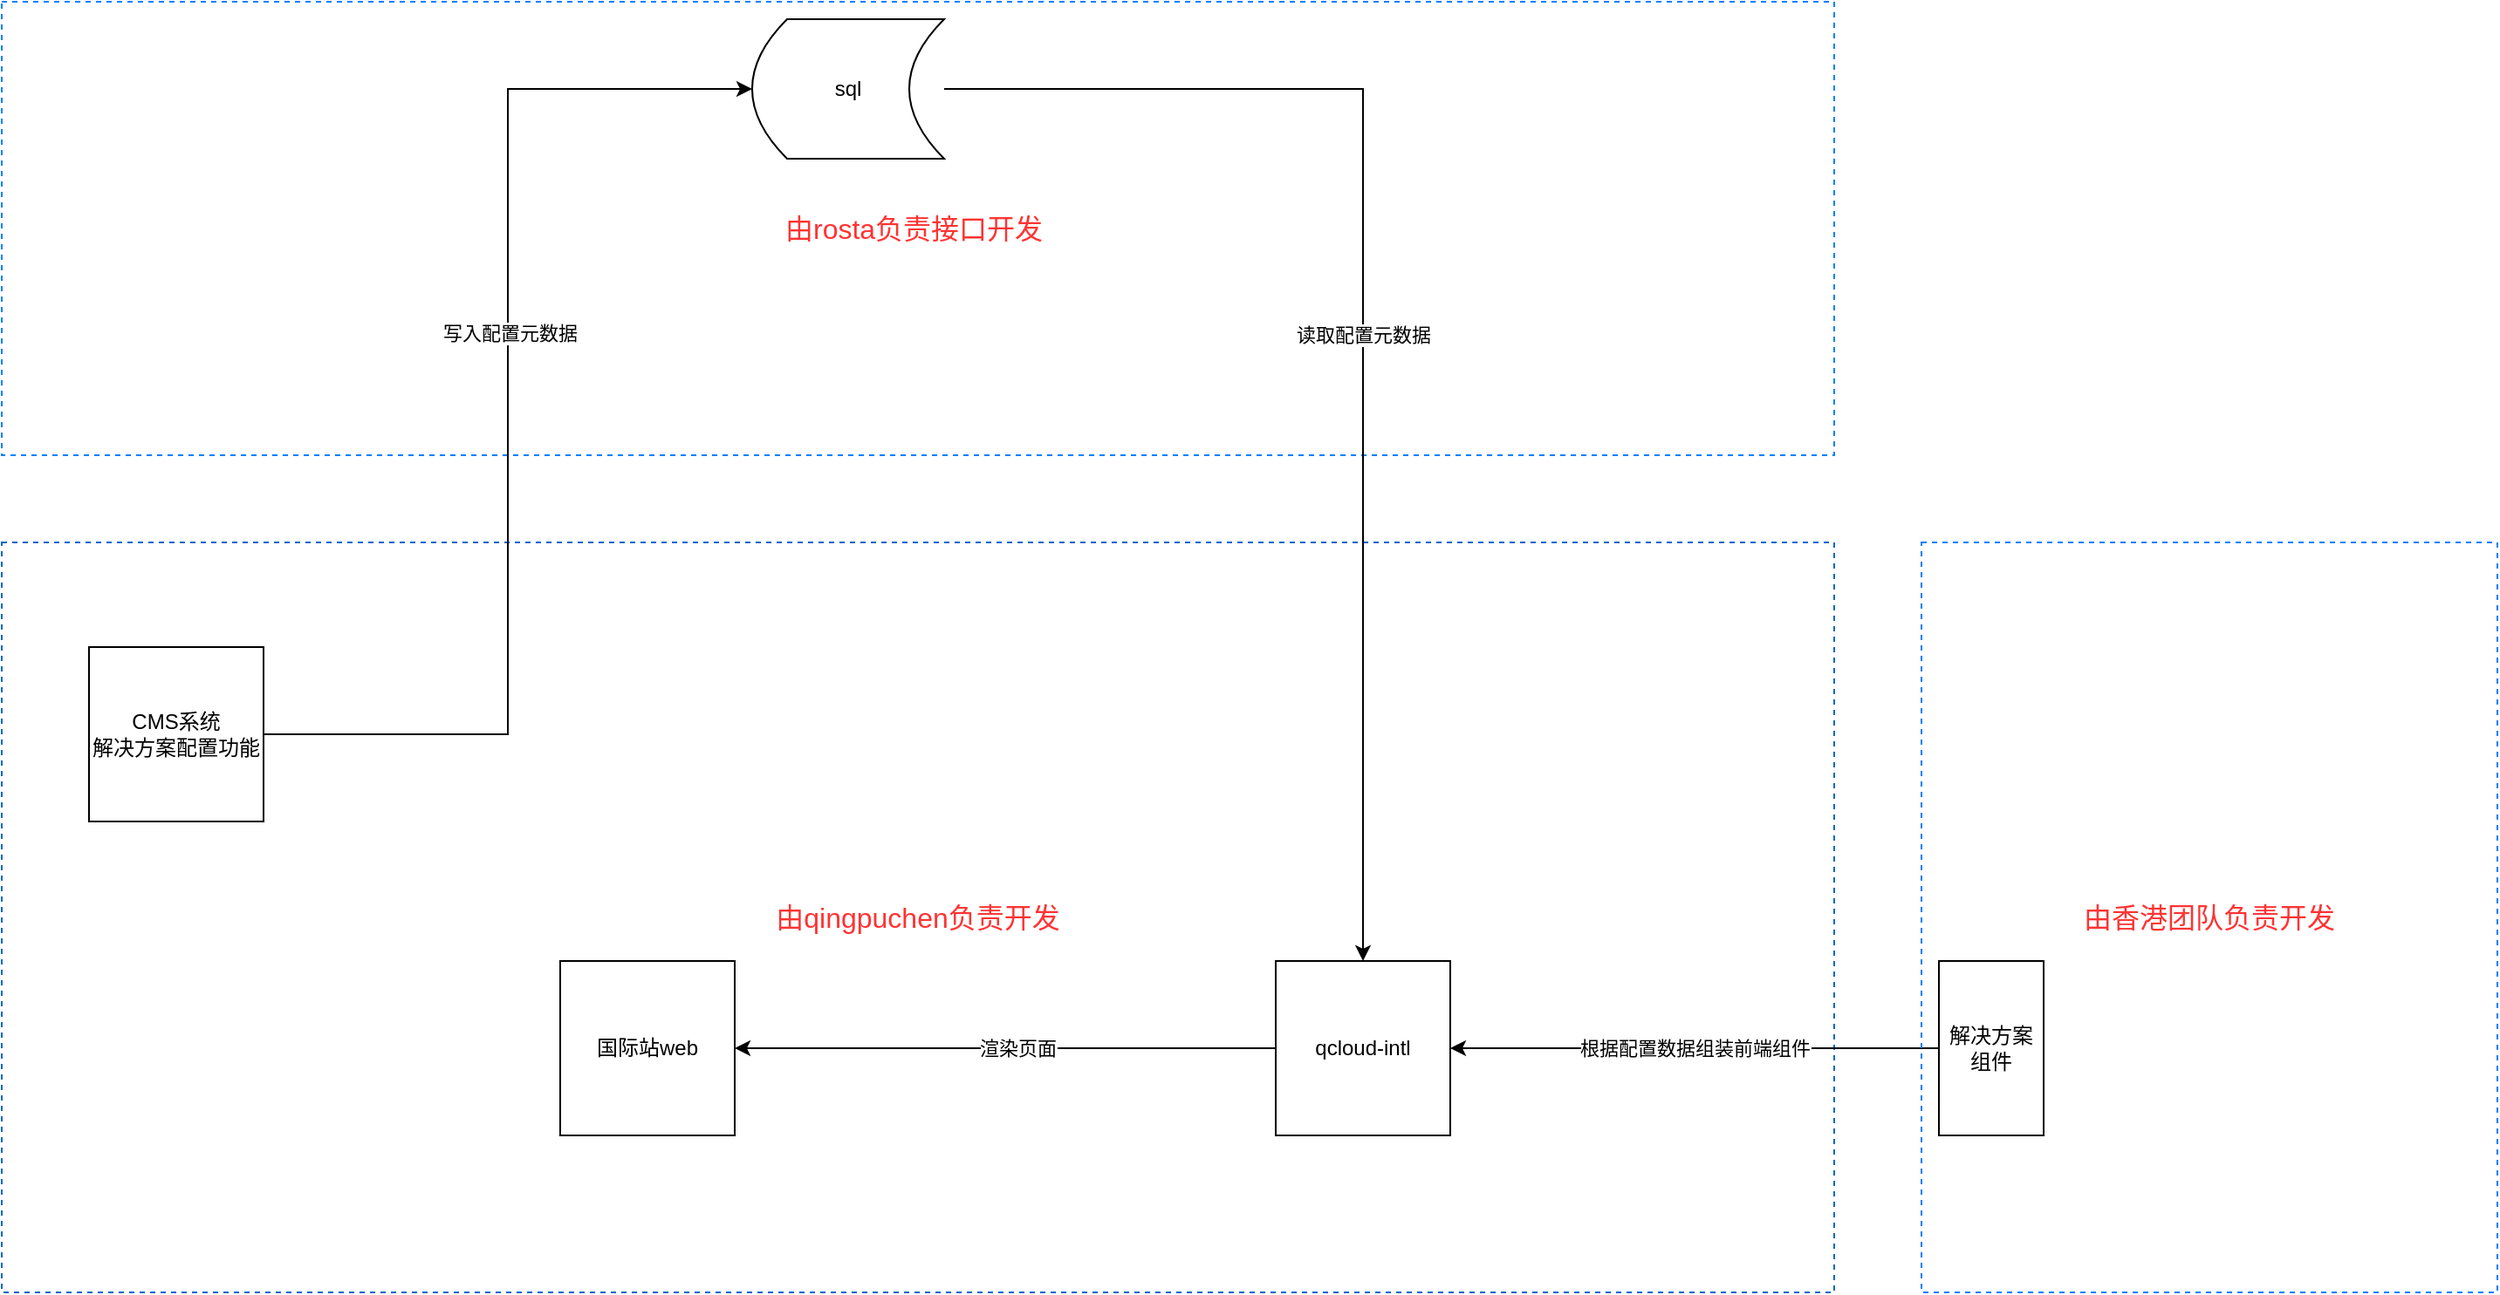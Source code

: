 <mxfile version="14.2.7" type="github">
  <diagram id="GSO8fKCuC4eVYiWRZeHD" name="Page-1">
    <mxGraphModel dx="2893" dy="1131" grid="1" gridSize="10" guides="1" tooltips="1" connect="1" arrows="1" fold="1" page="1" pageScale="1" pageWidth="827" pageHeight="1169" math="0" shadow="0">
      <root>
        <mxCell id="0" />
        <mxCell id="1" parent="0" />
        <mxCell id="MUhLizBDsVxyA73bVkP2-20" value="&lt;font color=&quot;#ff3333&quot; style=&quot;font-size: 16px&quot;&gt;由rosta负责接口开发&amp;nbsp;&lt;/font&gt;" style="rounded=0;whiteSpace=wrap;html=1;dashed=1;fillColor=none;strokeColor=#007FFF;" vertex="1" parent="1">
          <mxGeometry x="-140" y="70" width="1050" height="260" as="geometry" />
        </mxCell>
        <mxCell id="MUhLizBDsVxyA73bVkP2-16" value="&lt;font color=&quot;#ff3333&quot; style=&quot;font-size: 16px&quot;&gt;由qingpuchen负责开发&lt;/font&gt;" style="rounded=0;whiteSpace=wrap;html=1;dashed=1;fillColor=none;strokeColor=#0066CC;" vertex="1" parent="1">
          <mxGeometry x="-140" y="380" width="1050" height="430" as="geometry" />
        </mxCell>
        <mxCell id="MUhLizBDsVxyA73bVkP2-8" style="edgeStyle=orthogonalEdgeStyle;rounded=0;orthogonalLoop=1;jettySize=auto;html=1;entryX=0;entryY=0.5;entryDx=0;entryDy=0;" edge="1" parent="1" source="MUhLizBDsVxyA73bVkP2-1" target="MUhLizBDsVxyA73bVkP2-6">
          <mxGeometry relative="1" as="geometry" />
        </mxCell>
        <mxCell id="MUhLizBDsVxyA73bVkP2-13" value="写入配置元数据" style="edgeLabel;html=1;align=center;verticalAlign=middle;resizable=0;points=[];" vertex="1" connectable="0" parent="MUhLizBDsVxyA73bVkP2-8">
          <mxGeometry x="-0.031" y="-1" relative="1" as="geometry">
            <mxPoint y="-55" as="offset" />
          </mxGeometry>
        </mxCell>
        <mxCell id="MUhLizBDsVxyA73bVkP2-1" value="CMS系统&lt;br&gt;解决方案配置功能" style="whiteSpace=wrap;html=1;aspect=fixed;" vertex="1" parent="1">
          <mxGeometry x="-90" y="440" width="100" height="100" as="geometry" />
        </mxCell>
        <mxCell id="MUhLizBDsVxyA73bVkP2-11" style="edgeStyle=orthogonalEdgeStyle;rounded=0;orthogonalLoop=1;jettySize=auto;html=1;entryX=1;entryY=0.5;entryDx=0;entryDy=0;" edge="1" parent="1" source="MUhLizBDsVxyA73bVkP2-3" target="MUhLizBDsVxyA73bVkP2-4">
          <mxGeometry relative="1" as="geometry" />
        </mxCell>
        <mxCell id="MUhLizBDsVxyA73bVkP2-14" value="渲染页面" style="edgeLabel;html=1;align=center;verticalAlign=middle;resizable=0;points=[];" vertex="1" connectable="0" parent="MUhLizBDsVxyA73bVkP2-11">
          <mxGeometry x="-0.045" relative="1" as="geometry">
            <mxPoint as="offset" />
          </mxGeometry>
        </mxCell>
        <mxCell id="MUhLizBDsVxyA73bVkP2-3" value="qcloud-intl" style="whiteSpace=wrap;html=1;aspect=fixed;" vertex="1" parent="1">
          <mxGeometry x="590" y="620" width="100" height="100" as="geometry" />
        </mxCell>
        <mxCell id="MUhLizBDsVxyA73bVkP2-4" value="国际站web" style="whiteSpace=wrap;html=1;aspect=fixed;" vertex="1" parent="1">
          <mxGeometry x="180" y="620" width="100" height="100" as="geometry" />
        </mxCell>
        <mxCell id="MUhLizBDsVxyA73bVkP2-9" style="edgeStyle=orthogonalEdgeStyle;rounded=0;orthogonalLoop=1;jettySize=auto;html=1;entryX=0.5;entryY=0;entryDx=0;entryDy=0;" edge="1" parent="1" source="MUhLizBDsVxyA73bVkP2-6" target="MUhLizBDsVxyA73bVkP2-3">
          <mxGeometry relative="1" as="geometry" />
        </mxCell>
        <mxCell id="MUhLizBDsVxyA73bVkP2-12" value="读取配置元数据" style="edgeLabel;html=1;align=center;verticalAlign=middle;resizable=0;points=[];" vertex="1" connectable="0" parent="MUhLizBDsVxyA73bVkP2-9">
          <mxGeometry x="-0.304" y="-2" relative="1" as="geometry">
            <mxPoint x="2" y="123" as="offset" />
          </mxGeometry>
        </mxCell>
        <mxCell id="MUhLizBDsVxyA73bVkP2-6" value="sql" style="shape=dataStorage;whiteSpace=wrap;html=1;fixedSize=1;" vertex="1" parent="1">
          <mxGeometry x="290" y="80" width="110" height="80" as="geometry" />
        </mxCell>
        <mxCell id="MUhLizBDsVxyA73bVkP2-10" value="根据配置数据组装前端组件" style="edgeStyle=orthogonalEdgeStyle;rounded=0;orthogonalLoop=1;jettySize=auto;html=1;" edge="1" parent="1" source="MUhLizBDsVxyA73bVkP2-7" target="MUhLizBDsVxyA73bVkP2-3">
          <mxGeometry relative="1" as="geometry" />
        </mxCell>
        <mxCell id="MUhLizBDsVxyA73bVkP2-7" value="解决方案组件" style="rounded=0;whiteSpace=wrap;html=1;" vertex="1" parent="1">
          <mxGeometry x="970" y="620" width="60" height="100" as="geometry" />
        </mxCell>
        <mxCell id="MUhLizBDsVxyA73bVkP2-15" value="&lt;font color=&quot;#ff3333&quot; style=&quot;font-size: 16px&quot;&gt;由香港团队负责开发&lt;/font&gt;" style="rounded=0;whiteSpace=wrap;html=1;dashed=1;fillColor=none;strokeColor=#007FFF;" vertex="1" parent="1">
          <mxGeometry x="960" y="380" width="330" height="430" as="geometry" />
        </mxCell>
      </root>
    </mxGraphModel>
  </diagram>
</mxfile>
